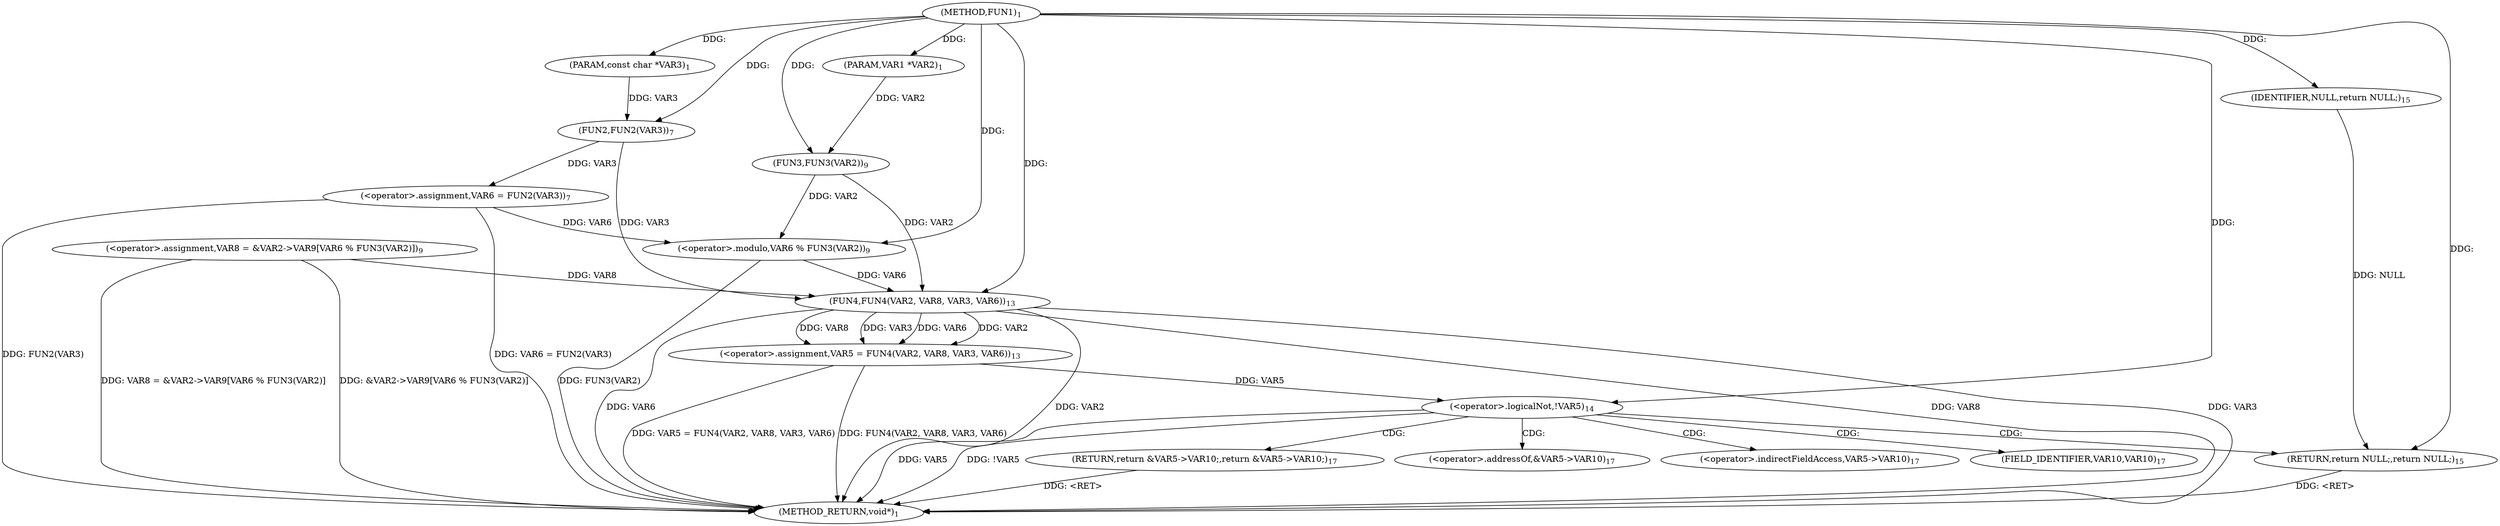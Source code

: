 digraph "FUN1" {  
"8" [label = <(METHOD,FUN1)<SUB>1</SUB>> ]
"48" [label = <(METHOD_RETURN,void*)<SUB>1</SUB>> ]
"9" [label = <(PARAM,VAR1 *VAR2)<SUB>1</SUB>> ]
"10" [label = <(PARAM,const char *VAR3)<SUB>1</SUB>> ]
"15" [label = <(&lt;operator&gt;.assignment,VAR6 = FUN2(VAR3))<SUB>7</SUB>> ]
"19" [label = <(&lt;operator&gt;.assignment,VAR8 = &amp;VAR2-&gt;VAR9[VAR6 % FUN3(VAR2)])<SUB>9</SUB>> ]
"30" [label = <(&lt;operator&gt;.assignment,VAR5 = FUN4(VAR2, VAR8, VAR3, VAR6))<SUB>13</SUB>> ]
"43" [label = <(RETURN,return &amp;VAR5-&gt;VAR10;,return &amp;VAR5-&gt;VAR10;)<SUB>17</SUB>> ]
"38" [label = <(&lt;operator&gt;.logicalNot,!VAR5)<SUB>14</SUB>> ]
"17" [label = <(FUN2,FUN2(VAR3))<SUB>7</SUB>> ]
"32" [label = <(FUN4,FUN4(VAR2, VAR8, VAR3, VAR6))<SUB>13</SUB>> ]
"41" [label = <(RETURN,return NULL;,return NULL;)<SUB>15</SUB>> ]
"42" [label = <(IDENTIFIER,NULL,return NULL;)<SUB>15</SUB>> ]
"26" [label = <(&lt;operator&gt;.modulo,VAR6 % FUN3(VAR2))<SUB>9</SUB>> ]
"28" [label = <(FUN3,FUN3(VAR2))<SUB>9</SUB>> ]
"44" [label = <(&lt;operator&gt;.addressOf,&amp;VAR5-&gt;VAR10)<SUB>17</SUB>> ]
"45" [label = <(&lt;operator&gt;.indirectFieldAccess,VAR5-&gt;VAR10)<SUB>17</SUB>> ]
"47" [label = <(FIELD_IDENTIFIER,VAR10,VAR10)<SUB>17</SUB>> ]
  "43" -> "48"  [ label = "DDG: &lt;RET&gt;"] 
  "41" -> "48"  [ label = "DDG: &lt;RET&gt;"] 
  "15" -> "48"  [ label = "DDG: FUN2(VAR3)"] 
  "15" -> "48"  [ label = "DDG: VAR6 = FUN2(VAR3)"] 
  "26" -> "48"  [ label = "DDG: FUN3(VAR2)"] 
  "19" -> "48"  [ label = "DDG: &amp;VAR2-&gt;VAR9[VAR6 % FUN3(VAR2)]"] 
  "19" -> "48"  [ label = "DDG: VAR8 = &amp;VAR2-&gt;VAR9[VAR6 % FUN3(VAR2)]"] 
  "32" -> "48"  [ label = "DDG: VAR2"] 
  "32" -> "48"  [ label = "DDG: VAR8"] 
  "32" -> "48"  [ label = "DDG: VAR3"] 
  "32" -> "48"  [ label = "DDG: VAR6"] 
  "30" -> "48"  [ label = "DDG: FUN4(VAR2, VAR8, VAR3, VAR6)"] 
  "30" -> "48"  [ label = "DDG: VAR5 = FUN4(VAR2, VAR8, VAR3, VAR6)"] 
  "38" -> "48"  [ label = "DDG: VAR5"] 
  "38" -> "48"  [ label = "DDG: !VAR5"] 
  "8" -> "9"  [ label = "DDG: "] 
  "8" -> "10"  [ label = "DDG: "] 
  "17" -> "15"  [ label = "DDG: VAR3"] 
  "32" -> "30"  [ label = "DDG: VAR2"] 
  "32" -> "30"  [ label = "DDG: VAR8"] 
  "32" -> "30"  [ label = "DDG: VAR3"] 
  "32" -> "30"  [ label = "DDG: VAR6"] 
  "10" -> "17"  [ label = "DDG: VAR3"] 
  "8" -> "17"  [ label = "DDG: "] 
  "28" -> "32"  [ label = "DDG: VAR2"] 
  "8" -> "32"  [ label = "DDG: "] 
  "19" -> "32"  [ label = "DDG: VAR8"] 
  "17" -> "32"  [ label = "DDG: VAR3"] 
  "26" -> "32"  [ label = "DDG: VAR6"] 
  "30" -> "38"  [ label = "DDG: VAR5"] 
  "8" -> "38"  [ label = "DDG: "] 
  "42" -> "41"  [ label = "DDG: NULL"] 
  "8" -> "41"  [ label = "DDG: "] 
  "8" -> "42"  [ label = "DDG: "] 
  "15" -> "26"  [ label = "DDG: VAR6"] 
  "8" -> "26"  [ label = "DDG: "] 
  "28" -> "26"  [ label = "DDG: VAR2"] 
  "9" -> "28"  [ label = "DDG: VAR2"] 
  "8" -> "28"  [ label = "DDG: "] 
  "38" -> "47"  [ label = "CDG: "] 
  "38" -> "41"  [ label = "CDG: "] 
  "38" -> "44"  [ label = "CDG: "] 
  "38" -> "45"  [ label = "CDG: "] 
  "38" -> "43"  [ label = "CDG: "] 
}
